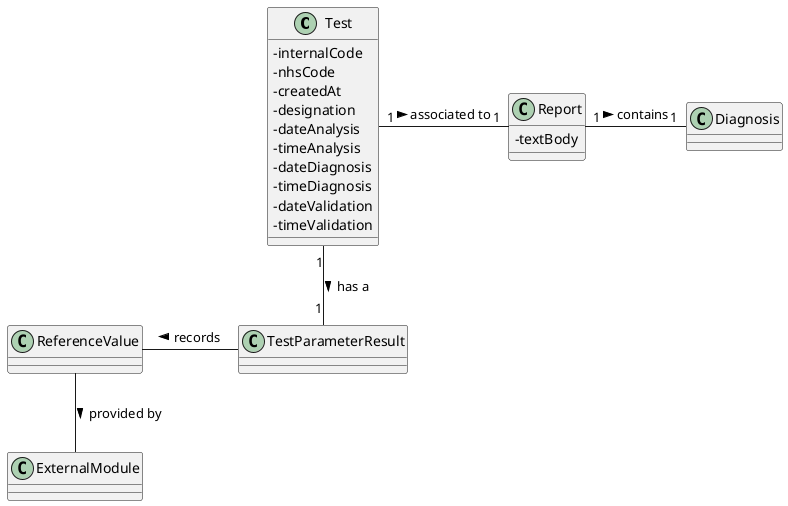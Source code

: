 @startuml

skinparam classAttributeIconSize 0

class Test {
-internalCode
-nhsCode
-createdAt
-designation
-dateAnalysis
-timeAnalysis
-dateDiagnosis
-timeDiagnosis
-dateValidation
-timeValidation
}

class Diagnosis

class Report {
-textBody
}

Test "1"-down-"1" TestParameterResult: has a >
Test "1"-"1" Report: associated to >
Report "1"-"1" Diagnosis: contains >
TestParameterResult -left- ReferenceValue: records >
ReferenceValue -down- ExternalModule: provided by >

@enduml